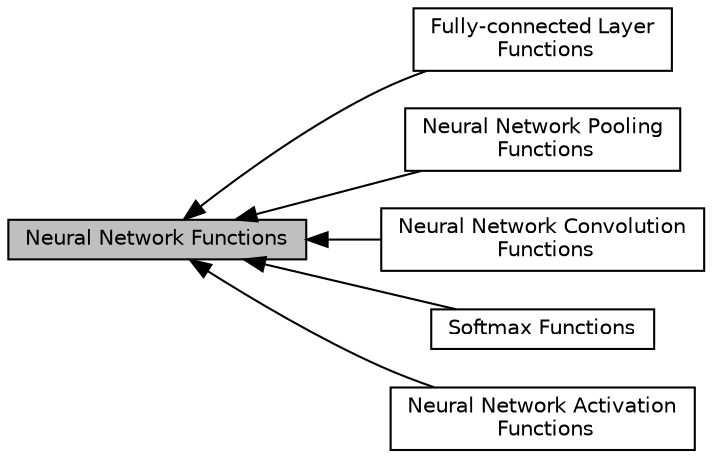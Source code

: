 digraph "Neural Network Functions"
{
  edge [fontname="Helvetica",fontsize="10",labelfontname="Helvetica",labelfontsize="10"];
  node [fontname="Helvetica",fontsize="10",shape=box];
  rankdir=LR;
  Node4 [label="Fully-connected Layer\l Functions",height=0.2,width=0.4,color="black", fillcolor="white", style="filled",URL="$group___f_c.html",tooltip=" "];
  Node5 [label="Neural Network Pooling\l Functions",height=0.2,width=0.4,color="black", fillcolor="white", style="filled",URL="$group___pooling.html",tooltip=" "];
  Node3 [label="Neural Network Convolution\l Functions",height=0.2,width=0.4,color="black", fillcolor="white", style="filled",URL="$group___n_n_conv.html",tooltip=" "];
  Node1 [label="Neural Network Functions",height=0.2,width=0.4,color="black", fillcolor="grey75", style="filled", fontcolor="black",tooltip=" "];
  Node6 [label="Softmax Functions",height=0.2,width=0.4,color="black", fillcolor="white", style="filled",URL="$group___softmax.html",tooltip=" "];
  Node2 [label="Neural Network Activation\l Functions",height=0.2,width=0.4,color="black", fillcolor="white", style="filled",URL="$group___acti.html",tooltip=" "];
  Node1->Node2 [shape=plaintext, dir="back", style="solid"];
  Node1->Node3 [shape=plaintext, dir="back", style="solid"];
  Node1->Node4 [shape=plaintext, dir="back", style="solid"];
  Node1->Node5 [shape=plaintext, dir="back", style="solid"];
  Node1->Node6 [shape=plaintext, dir="back", style="solid"];
}
